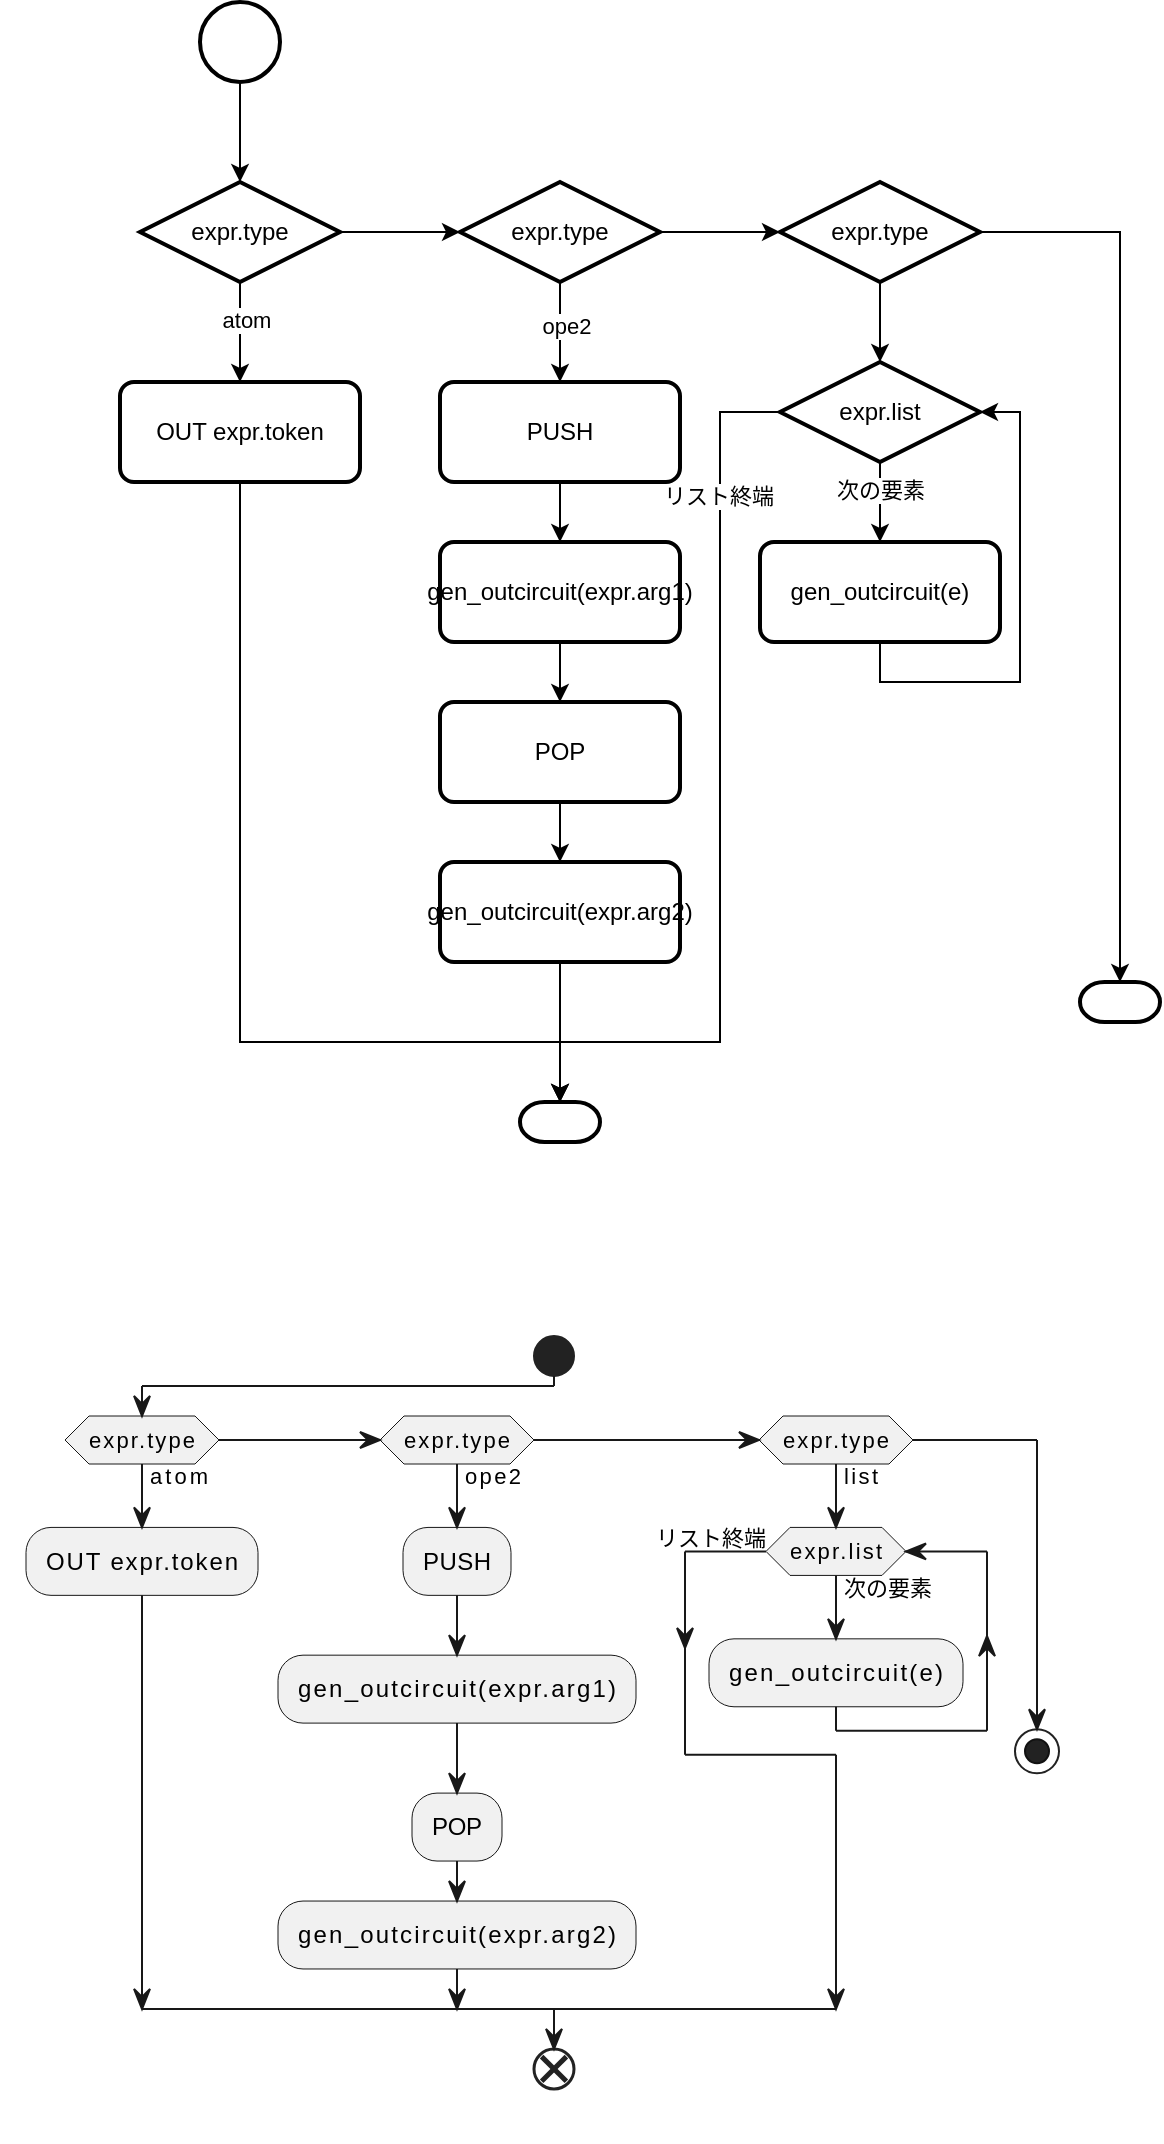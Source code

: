 <mxfile version="26.0.11">
  <diagram name="ページ1" id="YD_AzV4COV0QOXyDQKuM">
    <mxGraphModel dx="794" dy="420" grid="1" gridSize="10" guides="1" tooltips="1" connect="1" arrows="1" fold="1" page="1" pageScale="1" pageWidth="827" pageHeight="1169" math="0" shadow="0">
      <root>
        <mxCell id="0" />
        <mxCell id="1" parent="0" />
        <mxCell id="-r_dBThd0Wz-GDRaI-Vy-1" value="" style="strokeWidth=2;html=1;shape=mxgraph.flowchart.start_2;whiteSpace=wrap;" parent="1" vertex="1">
          <mxGeometry x="320" y="60" width="40" height="40" as="geometry" />
        </mxCell>
        <mxCell id="-r_dBThd0Wz-GDRaI-Vy-5" value="OUT expr.token" style="rounded=1;whiteSpace=wrap;html=1;absoluteArcSize=1;arcSize=14;strokeWidth=2;" parent="1" vertex="1">
          <mxGeometry x="280" y="250" width="120" height="50" as="geometry" />
        </mxCell>
        <mxCell id="-r_dBThd0Wz-GDRaI-Vy-8" style="edgeStyle=orthogonalEdgeStyle;rounded=0;orthogonalLoop=1;jettySize=auto;html=1;entryX=0.5;entryY=0;entryDx=0;entryDy=0;" parent="1" source="-r_dBThd0Wz-GDRaI-Vy-7" target="-r_dBThd0Wz-GDRaI-Vy-5" edge="1">
          <mxGeometry relative="1" as="geometry" />
        </mxCell>
        <mxCell id="-r_dBThd0Wz-GDRaI-Vy-9" value="atom" style="edgeLabel;html=1;align=center;verticalAlign=middle;resizable=0;points=[];" parent="-r_dBThd0Wz-GDRaI-Vy-8" vertex="1" connectable="0">
          <mxGeometry x="-0.24" y="3" relative="1" as="geometry">
            <mxPoint as="offset" />
          </mxGeometry>
        </mxCell>
        <mxCell id="-r_dBThd0Wz-GDRaI-Vy-7" value="expr.type" style="strokeWidth=2;html=1;shape=mxgraph.flowchart.decision;whiteSpace=wrap;" parent="1" vertex="1">
          <mxGeometry x="290" y="150" width="100" height="50" as="geometry" />
        </mxCell>
        <mxCell id="-r_dBThd0Wz-GDRaI-Vy-10" style="edgeStyle=orthogonalEdgeStyle;rounded=0;orthogonalLoop=1;jettySize=auto;html=1;entryX=0.5;entryY=0;entryDx=0;entryDy=0;entryPerimeter=0;" parent="1" source="-r_dBThd0Wz-GDRaI-Vy-1" target="-r_dBThd0Wz-GDRaI-Vy-7" edge="1">
          <mxGeometry relative="1" as="geometry" />
        </mxCell>
        <mxCell id="-r_dBThd0Wz-GDRaI-Vy-19" style="edgeStyle=orthogonalEdgeStyle;rounded=0;orthogonalLoop=1;jettySize=auto;html=1;entryX=0.5;entryY=0;entryDx=0;entryDy=0;" parent="1" source="-r_dBThd0Wz-GDRaI-Vy-11" target="-r_dBThd0Wz-GDRaI-Vy-15" edge="1">
          <mxGeometry relative="1" as="geometry" />
        </mxCell>
        <mxCell id="-r_dBThd0Wz-GDRaI-Vy-23" value="ope2" style="edgeLabel;html=1;align=center;verticalAlign=middle;resizable=0;points=[];" parent="-r_dBThd0Wz-GDRaI-Vy-19" vertex="1" connectable="0">
          <mxGeometry x="-0.12" y="3" relative="1" as="geometry">
            <mxPoint as="offset" />
          </mxGeometry>
        </mxCell>
        <mxCell id="-r_dBThd0Wz-GDRaI-Vy-11" value="expr.type" style="strokeWidth=2;html=1;shape=mxgraph.flowchart.decision;whiteSpace=wrap;" parent="1" vertex="1">
          <mxGeometry x="450" y="150" width="100" height="50" as="geometry" />
        </mxCell>
        <mxCell id="-r_dBThd0Wz-GDRaI-Vy-36" style="edgeStyle=orthogonalEdgeStyle;rounded=0;orthogonalLoop=1;jettySize=auto;html=1;entryX=0.5;entryY=0;entryDx=0;entryDy=0;entryPerimeter=0;" parent="1" source="-r_dBThd0Wz-GDRaI-Vy-12" target="-r_dBThd0Wz-GDRaI-Vy-38" edge="1">
          <mxGeometry relative="1" as="geometry">
            <mxPoint x="780" y="551" as="targetPoint" />
          </mxGeometry>
        </mxCell>
        <mxCell id="-r_dBThd0Wz-GDRaI-Vy-12" value="expr.type" style="strokeWidth=2;html=1;shape=mxgraph.flowchart.decision;whiteSpace=wrap;" parent="1" vertex="1">
          <mxGeometry x="610" y="150" width="100" height="50" as="geometry" />
        </mxCell>
        <mxCell id="-r_dBThd0Wz-GDRaI-Vy-13" style="edgeStyle=orthogonalEdgeStyle;rounded=0;orthogonalLoop=1;jettySize=auto;html=1;entryX=0;entryY=0.5;entryDx=0;entryDy=0;entryPerimeter=0;" parent="1" source="-r_dBThd0Wz-GDRaI-Vy-7" target="-r_dBThd0Wz-GDRaI-Vy-11" edge="1">
          <mxGeometry relative="1" as="geometry" />
        </mxCell>
        <mxCell id="-r_dBThd0Wz-GDRaI-Vy-14" style="edgeStyle=orthogonalEdgeStyle;rounded=0;orthogonalLoop=1;jettySize=auto;html=1;entryX=0;entryY=0.5;entryDx=0;entryDy=0;entryPerimeter=0;" parent="1" source="-r_dBThd0Wz-GDRaI-Vy-11" target="-r_dBThd0Wz-GDRaI-Vy-12" edge="1">
          <mxGeometry relative="1" as="geometry" />
        </mxCell>
        <mxCell id="-r_dBThd0Wz-GDRaI-Vy-20" style="edgeStyle=orthogonalEdgeStyle;rounded=0;orthogonalLoop=1;jettySize=auto;html=1;entryX=0.5;entryY=0;entryDx=0;entryDy=0;" parent="1" source="-r_dBThd0Wz-GDRaI-Vy-15" target="-r_dBThd0Wz-GDRaI-Vy-16" edge="1">
          <mxGeometry relative="1" as="geometry" />
        </mxCell>
        <mxCell id="-r_dBThd0Wz-GDRaI-Vy-15" value="PUSH" style="rounded=1;whiteSpace=wrap;html=1;absoluteArcSize=1;arcSize=14;strokeWidth=2;" parent="1" vertex="1">
          <mxGeometry x="440" y="250" width="120" height="50" as="geometry" />
        </mxCell>
        <mxCell id="-r_dBThd0Wz-GDRaI-Vy-21" style="edgeStyle=orthogonalEdgeStyle;rounded=0;orthogonalLoop=1;jettySize=auto;html=1;entryX=0.5;entryY=0;entryDx=0;entryDy=0;" parent="1" source="-r_dBThd0Wz-GDRaI-Vy-16" target="-r_dBThd0Wz-GDRaI-Vy-17" edge="1">
          <mxGeometry relative="1" as="geometry" />
        </mxCell>
        <mxCell id="-r_dBThd0Wz-GDRaI-Vy-16" value="gen_outcircuit(expr.arg1)" style="rounded=1;whiteSpace=wrap;html=1;absoluteArcSize=1;arcSize=14;strokeWidth=2;" parent="1" vertex="1">
          <mxGeometry x="440" y="330" width="120" height="50" as="geometry" />
        </mxCell>
        <mxCell id="-r_dBThd0Wz-GDRaI-Vy-22" style="edgeStyle=orthogonalEdgeStyle;rounded=0;orthogonalLoop=1;jettySize=auto;html=1;entryX=0.5;entryY=0;entryDx=0;entryDy=0;" parent="1" source="-r_dBThd0Wz-GDRaI-Vy-17" target="-r_dBThd0Wz-GDRaI-Vy-18" edge="1">
          <mxGeometry relative="1" as="geometry" />
        </mxCell>
        <mxCell id="-r_dBThd0Wz-GDRaI-Vy-17" value="POP" style="rounded=1;whiteSpace=wrap;html=1;absoluteArcSize=1;arcSize=14;strokeWidth=2;" parent="1" vertex="1">
          <mxGeometry x="440" y="410" width="120" height="50" as="geometry" />
        </mxCell>
        <mxCell id="-r_dBThd0Wz-GDRaI-Vy-18" value="gen_outcircuit(expr.arg2)" style="rounded=1;whiteSpace=wrap;html=1;absoluteArcSize=1;arcSize=14;strokeWidth=2;" parent="1" vertex="1">
          <mxGeometry x="440" y="490" width="120" height="50" as="geometry" />
        </mxCell>
        <mxCell id="-r_dBThd0Wz-GDRaI-Vy-28" style="edgeStyle=orthogonalEdgeStyle;rounded=0;orthogonalLoop=1;jettySize=auto;html=1;entryX=0.5;entryY=0;entryDx=0;entryDy=0;" parent="1" source="-r_dBThd0Wz-GDRaI-Vy-25" target="-r_dBThd0Wz-GDRaI-Vy-27" edge="1">
          <mxGeometry relative="1" as="geometry" />
        </mxCell>
        <mxCell id="-r_dBThd0Wz-GDRaI-Vy-30" value="次の要素" style="edgeLabel;html=1;align=center;verticalAlign=middle;resizable=0;points=[];" parent="-r_dBThd0Wz-GDRaI-Vy-28" vertex="1" connectable="0">
          <mxGeometry x="-0.3" relative="1" as="geometry">
            <mxPoint as="offset" />
          </mxGeometry>
        </mxCell>
        <mxCell id="-r_dBThd0Wz-GDRaI-Vy-25" value="expr.list" style="strokeWidth=2;html=1;shape=mxgraph.flowchart.decision;whiteSpace=wrap;" parent="1" vertex="1">
          <mxGeometry x="610" y="240" width="100" height="50" as="geometry" />
        </mxCell>
        <mxCell id="-r_dBThd0Wz-GDRaI-Vy-26" style="edgeStyle=orthogonalEdgeStyle;rounded=0;orthogonalLoop=1;jettySize=auto;html=1;entryX=0.5;entryY=0;entryDx=0;entryDy=0;entryPerimeter=0;" parent="1" source="-r_dBThd0Wz-GDRaI-Vy-12" target="-r_dBThd0Wz-GDRaI-Vy-25" edge="1">
          <mxGeometry relative="1" as="geometry" />
        </mxCell>
        <mxCell id="-r_dBThd0Wz-GDRaI-Vy-27" value="gen_outcircuit(e)" style="rounded=1;whiteSpace=wrap;html=1;absoluteArcSize=1;arcSize=14;strokeWidth=2;" parent="1" vertex="1">
          <mxGeometry x="600" y="330" width="120" height="50" as="geometry" />
        </mxCell>
        <mxCell id="-r_dBThd0Wz-GDRaI-Vy-29" style="edgeStyle=orthogonalEdgeStyle;rounded=0;orthogonalLoop=1;jettySize=auto;html=1;entryX=1;entryY=0.5;entryDx=0;entryDy=0;entryPerimeter=0;" parent="1" source="-r_dBThd0Wz-GDRaI-Vy-27" target="-r_dBThd0Wz-GDRaI-Vy-25" edge="1">
          <mxGeometry relative="1" as="geometry">
            <Array as="points">
              <mxPoint x="660" y="400" />
              <mxPoint x="730" y="400" />
              <mxPoint x="730" y="265" />
            </Array>
          </mxGeometry>
        </mxCell>
        <mxCell id="-r_dBThd0Wz-GDRaI-Vy-31" value="" style="strokeWidth=2;html=1;shape=mxgraph.flowchart.terminator;whiteSpace=wrap;" parent="1" vertex="1">
          <mxGeometry x="480" y="610" width="40" height="20" as="geometry" />
        </mxCell>
        <mxCell id="-r_dBThd0Wz-GDRaI-Vy-32" style="edgeStyle=orthogonalEdgeStyle;rounded=0;orthogonalLoop=1;jettySize=auto;html=1;entryX=0.5;entryY=0;entryDx=0;entryDy=0;entryPerimeter=0;" parent="1" source="-r_dBThd0Wz-GDRaI-Vy-5" target="-r_dBThd0Wz-GDRaI-Vy-31" edge="1">
          <mxGeometry relative="1" as="geometry">
            <Array as="points">
              <mxPoint x="340" y="580" />
              <mxPoint x="500" y="580" />
            </Array>
          </mxGeometry>
        </mxCell>
        <mxCell id="-r_dBThd0Wz-GDRaI-Vy-33" style="edgeStyle=orthogonalEdgeStyle;rounded=0;orthogonalLoop=1;jettySize=auto;html=1;entryX=0.5;entryY=0;entryDx=0;entryDy=0;entryPerimeter=0;" parent="1" source="-r_dBThd0Wz-GDRaI-Vy-18" target="-r_dBThd0Wz-GDRaI-Vy-31" edge="1">
          <mxGeometry relative="1" as="geometry" />
        </mxCell>
        <mxCell id="-r_dBThd0Wz-GDRaI-Vy-34" style="edgeStyle=orthogonalEdgeStyle;rounded=0;orthogonalLoop=1;jettySize=auto;html=1;entryX=0.5;entryY=0;entryDx=0;entryDy=0;entryPerimeter=0;" parent="1" source="-r_dBThd0Wz-GDRaI-Vy-25" target="-r_dBThd0Wz-GDRaI-Vy-31" edge="1">
          <mxGeometry relative="1" as="geometry">
            <Array as="points">
              <mxPoint x="580" y="265" />
              <mxPoint x="580" y="580" />
              <mxPoint x="500" y="580" />
            </Array>
          </mxGeometry>
        </mxCell>
        <mxCell id="-r_dBThd0Wz-GDRaI-Vy-35" value="リスト終端" style="edgeLabel;html=1;align=center;verticalAlign=middle;resizable=0;points=[];" parent="-r_dBThd0Wz-GDRaI-Vy-34" vertex="1" connectable="0">
          <mxGeometry x="-0.683" y="-1" relative="1" as="geometry">
            <mxPoint as="offset" />
          </mxGeometry>
        </mxCell>
        <mxCell id="-r_dBThd0Wz-GDRaI-Vy-38" value="" style="strokeWidth=2;html=1;shape=mxgraph.flowchart.terminator;whiteSpace=wrap;" parent="1" vertex="1">
          <mxGeometry x="760" y="550" width="40" height="20" as="geometry" />
        </mxCell>
        <UserObject label="&lt;svg zoomAndPan=&quot;magnify&quot; width=&quot;542px&quot; viewBox=&quot;0 0 542 397&quot; version=&quot;1.1&quot; style=&quot;width:542px;height:397px;background:#FFFFFF;&quot; preserveAspectRatio=&quot;none&quot; height=&quot;397px&quot; xmlns:xlink=&quot;http://www.w3.org/1999/xlink&quot; xmlns=&quot;http://www.w3.org/2000/svg&quot;&gt;&lt;defs&gt;&lt;/defs&gt;&lt;g&gt;&lt;ellipse style=&quot;stroke:#222222;stroke-width:1.0;&quot; ry=&quot;10&quot; rx=&quot;10&quot; fill=&quot;#222222&quot; cy=&quot;20&quot; cx=&quot;275&quot;&gt;&lt;/ellipse&gt;&lt;polygon style=&quot;stroke:#181818;stroke-width:0.5;&quot; points=&quot;42.5,50,95.5,50,107.5,62,95.5,74,42.5,74,30.5,62,42.5,50&quot; fill=&quot;#F1F1F1&quot;&gt;&lt;/polygon&gt;&lt;text y=&quot;84.21&quot; x=&quot;73&quot; textLength=&quot;29&quot; lengthAdjust=&quot;spacing&quot; font-size=&quot;11&quot; font-family=&quot;sans-serif&quot; fill=&quot;#000000&quot;&gt;atom&lt;/text&gt;&lt;text y=&quot;65.808&quot; x=&quot;42.5&quot; textLength=&quot;53&quot; lengthAdjust=&quot;spacing&quot; font-size=&quot;11&quot; font-family=&quot;sans-serif&quot; fill=&quot;#000000&quot;&gt;expr.type&lt;/text&gt;&lt;rect y=&quot;105.71&quot; x=&quot;11&quot; width=&quot;116&quot; style=&quot;stroke:#181818;stroke-width:0.5;&quot; ry=&quot;12.5&quot; rx=&quot;12.5&quot; height=&quot;33.969&quot; fill=&quot;#F1F1F1&quot;&gt;&lt;/rect&gt;&lt;text y=&quot;126.849&quot; x=&quot;21&quot; textLength=&quot;96&quot; lengthAdjust=&quot;spacing&quot; font-size=&quot;12&quot; font-family=&quot;sans-serif&quot; fill=&quot;#000000&quot;&gt;OUT expr.token&lt;/text&gt;&lt;polygon style=&quot;stroke:#181818;stroke-width:0.5;&quot; points=&quot;200,50,253,50,265,62,253,74,200,74,188,62,200,50&quot; fill=&quot;#F1F1F1&quot;&gt;&lt;/polygon&gt;&lt;text y=&quot;84.21&quot; x=&quot;230.5&quot; textLength=&quot;28&quot; lengthAdjust=&quot;spacing&quot; font-size=&quot;11&quot; font-family=&quot;sans-serif&quot; fill=&quot;#000000&quot;&gt;ope2&lt;/text&gt;&lt;text y=&quot;65.808&quot; x=&quot;200&quot; textLength=&quot;53&quot; lengthAdjust=&quot;spacing&quot; font-size=&quot;11&quot; font-family=&quot;sans-serif&quot; fill=&quot;#000000&quot;&gt;expr.type&lt;/text&gt;&lt;rect y=&quot;105.71&quot; x=&quot;199.5&quot; width=&quot;54&quot; style=&quot;stroke:#181818;stroke-width:0.5;&quot; ry=&quot;12.5&quot; rx=&quot;12.5&quot; height=&quot;33.969&quot; fill=&quot;#F1F1F1&quot;&gt;&lt;/rect&gt;&lt;text y=&quot;126.849&quot; x=&quot;209.5&quot; textLength=&quot;34&quot; lengthAdjust=&quot;spacing&quot; font-size=&quot;12&quot; font-family=&quot;sans-serif&quot; fill=&quot;#000000&quot;&gt;PUSH&lt;/text&gt;&lt;rect y=&quot;169.585&quot; x=&quot;137&quot; width=&quot;179&quot; style=&quot;stroke:#181818;stroke-width:0.5;&quot; ry=&quot;12.5&quot; rx=&quot;12.5&quot; height=&quot;33.969&quot; fill=&quot;#F1F1F1&quot;&gt;&lt;/rect&gt;&lt;text y=&quot;190.724&quot; x=&quot;147&quot; textLength=&quot;159&quot; lengthAdjust=&quot;spacing&quot; font-size=&quot;12&quot; font-family=&quot;sans-serif&quot; fill=&quot;#000000&quot;&gt;gen_outcircuit(expr.arg1)&lt;/text&gt;&lt;rect y=&quot;238.554&quot; x=&quot;204&quot; width=&quot;45&quot; style=&quot;stroke:#181818;stroke-width:0.5;&quot; ry=&quot;12.5&quot; rx=&quot;12.5&quot; height=&quot;33.969&quot; fill=&quot;#F1F1F1&quot;&gt;&lt;/rect&gt;&lt;text y=&quot;259.692&quot; x=&quot;214&quot; textLength=&quot;25&quot; lengthAdjust=&quot;spacing&quot; font-size=&quot;12&quot; font-family=&quot;sans-serif&quot; fill=&quot;#000000&quot;&gt;POP&lt;/text&gt;&lt;rect y=&quot;292.522&quot; x=&quot;137&quot; width=&quot;179&quot; style=&quot;stroke:#181818;stroke-width:0.5;&quot; ry=&quot;12.5&quot; rx=&quot;12.5&quot; height=&quot;33.969&quot; fill=&quot;#F1F1F1&quot;&gt;&lt;/rect&gt;&lt;text y=&quot;313.661&quot; x=&quot;147&quot; textLength=&quot;159&quot; lengthAdjust=&quot;spacing&quot; font-size=&quot;12&quot; font-family=&quot;sans-serif&quot; fill=&quot;#000000&quot;&gt;gen_outcircuit(expr.arg2)&lt;/text&gt;&lt;polygon style=&quot;stroke:#181818;stroke-width:0.5;&quot; points=&quot;389.5,50,442.5,50,454.5,62,442.5,74,389.5,74,377.5,62,389.5,50&quot; fill=&quot;#F1F1F1&quot;&gt;&lt;/polygon&gt;&lt;text y=&quot;84.21&quot; x=&quot;420&quot; textLength=&quot;17&quot; lengthAdjust=&quot;spacing&quot; font-size=&quot;11&quot; font-family=&quot;sans-serif&quot; fill=&quot;#000000&quot;&gt;list&lt;/text&gt;&lt;text y=&quot;65.808&quot; x=&quot;389.5&quot; textLength=&quot;53&quot; lengthAdjust=&quot;spacing&quot; font-size=&quot;11&quot; font-family=&quot;sans-serif&quot; fill=&quot;#000000&quot;&gt;expr.type&lt;/text&gt;&lt;rect y=&quot;161.421&quot; x=&quot;352.5&quot; width=&quot;127&quot; style=&quot;stroke:#181818;stroke-width:0.5;&quot; ry=&quot;12.5&quot; rx=&quot;12.5&quot; height=&quot;33.969&quot; fill=&quot;#F1F1F1&quot;&gt;&lt;/rect&gt;&lt;text y=&quot;182.56&quot; x=&quot;362.5&quot; textLength=&quot;107&quot; lengthAdjust=&quot;spacing&quot; font-size=&quot;12&quot; font-family=&quot;sans-serif&quot; fill=&quot;#000000&quot;&gt;gen_outcircuit(e)&lt;/text&gt;&lt;polygon style=&quot;stroke:#181818;stroke-width:0.5;&quot; points=&quot;393,105.71,439,105.71,451,117.71,439,129.71,393,129.71,381,117.71,393,105.71&quot; fill=&quot;#F1F1F1&quot;&gt;&lt;/polygon&gt;&lt;text y=&quot;139.921&quot; x=&quot;420&quot; textLength=&quot;44&quot; lengthAdjust=&quot;spacing&quot; font-size=&quot;11&quot; font-family=&quot;sans-serif&quot; fill=&quot;#000000&quot;&gt;次の要素&lt;/text&gt;&lt;text y=&quot;121.519&quot; x=&quot;393&quot; textLength=&quot;46&quot; lengthAdjust=&quot;spacing&quot; font-size=&quot;11&quot; font-family=&quot;sans-serif&quot; fill=&quot;#000000&quot;&gt;expr.list&lt;/text&gt;&lt;text y=&quot;115.116&quot; x=&quot;326&quot; textLength=&quot;55&quot; lengthAdjust=&quot;spacing&quot; font-size=&quot;11&quot; font-family=&quot;sans-serif&quot; fill=&quot;#000000&quot;&gt;リスト終端&lt;/text&gt;&lt;ellipse style=&quot;stroke:#222222;stroke-width:1.0;&quot; ry=&quot;11&quot; rx=&quot;11&quot; fill=&quot;none&quot; cy=&quot;217.651&quot; cx=&quot;516.5&quot;&gt;&lt;/ellipse&gt;&lt;ellipse style=&quot;stroke:#111111;stroke-width:1.0;&quot; ry=&quot;6&quot; rx=&quot;6&quot; fill=&quot;#222222&quot; cy=&quot;217.651&quot; cx=&quot;516.5&quot;&gt;&lt;/ellipse&gt;&lt;ellipse style=&quot;stroke:#222222;stroke-width:1.5;&quot; ry=&quot;10&quot; rx=&quot;10&quot; fill=&quot;none&quot; cy=&quot;376.491&quot; cx=&quot;275&quot;&gt;&lt;/ellipse&gt;&lt;line y2=&quot;382.678&quot; y1=&quot;370.304&quot; x2=&quot;281.187&quot; x1=&quot;268.813&quot; style=&quot;stroke:#222222;stroke-width:2.5;&quot;&gt;&lt;/line&gt;&lt;line y2=&quot;382.678&quot; y1=&quot;370.304&quot; x2=&quot;268.813&quot; x1=&quot;281.187&quot; style=&quot;stroke:#222222;stroke-width:2.5;&quot;&gt;&lt;/line&gt;&lt;line y2=&quot;169.585&quot; y1=&quot;139.679&quot; x2=&quot;226.5&quot; x1=&quot;226.5&quot; style=&quot;stroke:#181818;stroke-width:1.0;&quot;&gt;&lt;/line&gt;&lt;polygon style=&quot;stroke:#181818;stroke-width:1.0;&quot; points=&quot;222.5,159.585,226.5,169.585,230.5,159.585,226.5,163.585&quot; fill=&quot;#181818&quot;&gt;&lt;/polygon&gt;&lt;line y2=&quot;238.554&quot; y1=&quot;203.554&quot; x2=&quot;226.5&quot; x1=&quot;226.5&quot; style=&quot;stroke:#181818;stroke-width:1.0;&quot;&gt;&lt;/line&gt;&lt;polygon style=&quot;stroke:#181818;stroke-width:1.0;&quot; points=&quot;222.5,228.554,226.5,238.554,230.5,228.554,226.5,232.554&quot; fill=&quot;#181818&quot;&gt;&lt;/polygon&gt;&lt;line y2=&quot;292.522&quot; y1=&quot;272.522&quot; x2=&quot;226.5&quot; x1=&quot;226.5&quot; style=&quot;stroke:#181818;stroke-width:1.0;&quot;&gt;&lt;/line&gt;&lt;polygon style=&quot;stroke:#181818;stroke-width:1.0;&quot; points=&quot;222.5,282.522,226.5,292.522,230.5,282.522,226.5,286.522&quot; fill=&quot;#181818&quot;&gt;&lt;/polygon&gt;&lt;line y2=&quot;161.421&quot; y1=&quot;129.71&quot; x2=&quot;416&quot; x1=&quot;416&quot; style=&quot;stroke:#181818;stroke-width:1.0;&quot;&gt;&lt;/line&gt;&lt;polygon style=&quot;stroke:#181818;stroke-width:1.0;&quot; points=&quot;412,151.421,416,161.421,420,151.421,416,155.421&quot; fill=&quot;#181818&quot;&gt;&lt;/polygon&gt;&lt;line y2=&quot;207.39&quot; y1=&quot;195.39&quot; x2=&quot;416&quot; x1=&quot;416&quot; style=&quot;stroke:#181818;stroke-width:1.0;&quot;&gt;&lt;/line&gt;&lt;line y2=&quot;207.39&quot; y1=&quot;207.39&quot; x2=&quot;491.5&quot; x1=&quot;416&quot; style=&quot;stroke:#181818;stroke-width:1.0;&quot;&gt;&lt;/line&gt;&lt;polygon style=&quot;stroke:#181818;stroke-width:1.0;&quot; points=&quot;487.5,170.003,491.5,160.003,495.5,170.003,491.5,166.003&quot; fill=&quot;#181818&quot;&gt;&lt;/polygon&gt;&lt;line y2=&quot;207.39&quot; y1=&quot;117.71&quot; x2=&quot;491.5&quot; x1=&quot;491.5&quot; style=&quot;stroke:#181818;stroke-width:1.0;&quot;&gt;&lt;/line&gt;&lt;line y2=&quot;117.71&quot; y1=&quot;117.71&quot; x2=&quot;451&quot; x1=&quot;491.5&quot; style=&quot;stroke:#181818;stroke-width:1.0;&quot;&gt;&lt;/line&gt;&lt;polygon style=&quot;stroke:#181818;stroke-width:1.0;&quot; points=&quot;461,113.71,451,117.71,461,121.71,457,117.71&quot; fill=&quot;#181818&quot;&gt;&lt;/polygon&gt;&lt;line y2=&quot;117.71&quot; y1=&quot;117.71&quot; x2=&quot;340.5&quot; x1=&quot;381&quot; style=&quot;stroke:#181818;stroke-width:1.0;&quot;&gt;&lt;/line&gt;&lt;polygon style=&quot;stroke:#181818;stroke-width:1.0;&quot; points=&quot;336.5,156.003,340.5,166.003,344.5,156.003,340.5,160.003&quot; fill=&quot;#181818&quot;&gt;&lt;/polygon&gt;&lt;line y2=&quot;219.39&quot; y1=&quot;117.71&quot; x2=&quot;340.5&quot; x1=&quot;340.5&quot; style=&quot;stroke:#181818;stroke-width:1.0;&quot;&gt;&lt;/line&gt;&lt;line y2=&quot;219.39&quot; y1=&quot;219.39&quot; x2=&quot;416&quot; x1=&quot;340.5&quot; style=&quot;stroke:#181818;stroke-width:1.0;&quot;&gt;&lt;/line&gt;&lt;line y2=&quot;346.491&quot; y1=&quot;219.39&quot; x2=&quot;416&quot; x1=&quot;416&quot; style=&quot;stroke:#181818;stroke-width:1.0;&quot;&gt;&lt;/line&gt;&lt;polygon style=&quot;stroke:#181818;stroke-width:1.0;&quot; points=&quot;412,336.491,416,346.491,420,336.491,416,340.491&quot; fill=&quot;#181818&quot;&gt;&lt;/polygon&gt;&lt;line y2=&quot;105.71&quot; y1=&quot;74&quot; x2=&quot;69&quot; x1=&quot;69&quot; style=&quot;stroke:#181818;stroke-width:1.0;&quot;&gt;&lt;/line&gt;&lt;polygon style=&quot;stroke:#181818;stroke-width:1.0;&quot; points=&quot;65,95.71,69,105.71,73,95.71,69,99.71&quot; fill=&quot;#181818&quot;&gt;&lt;/polygon&gt;&lt;line y2=&quot;346.491&quot; y1=&quot;139.679&quot; x2=&quot;69&quot; x1=&quot;69&quot; style=&quot;stroke:#181818;stroke-width:1.0;&quot;&gt;&lt;/line&gt;&lt;polygon style=&quot;stroke:#181818;stroke-width:1.0;&quot; points=&quot;65,336.491,69,346.491,73,336.491,69,340.491&quot; fill=&quot;#181818&quot;&gt;&lt;/polygon&gt;&lt;line y2=&quot;105.71&quot; y1=&quot;74&quot; x2=&quot;226.5&quot; x1=&quot;226.5&quot; style=&quot;stroke:#181818;stroke-width:1.0;&quot;&gt;&lt;/line&gt;&lt;polygon style=&quot;stroke:#181818;stroke-width:1.0;&quot; points=&quot;222.5,95.71,226.5,105.71,230.5,95.71,226.5,99.71&quot; fill=&quot;#181818&quot;&gt;&lt;/polygon&gt;&lt;line y2=&quot;346.491&quot; y1=&quot;326.491&quot; x2=&quot;226.5&quot; x1=&quot;226.5&quot; style=&quot;stroke:#181818;stroke-width:1.0;&quot;&gt;&lt;/line&gt;&lt;polygon style=&quot;stroke:#181818;stroke-width:1.0;&quot; points=&quot;222.5,336.491,226.5,346.491,230.5,336.491,226.5,340.491&quot; fill=&quot;#181818&quot;&gt;&lt;/polygon&gt;&lt;line y2=&quot;105.71&quot; y1=&quot;74&quot; x2=&quot;416&quot; x1=&quot;416&quot; style=&quot;stroke:#181818;stroke-width:1.0;&quot;&gt;&lt;/line&gt;&lt;polygon style=&quot;stroke:#181818;stroke-width:1.0;&quot; points=&quot;412,95.71,416,105.71,420,95.71,416,99.71&quot; fill=&quot;#181818&quot;&gt;&lt;/polygon&gt;&lt;line y2=&quot;62&quot; y1=&quot;62&quot; x2=&quot;188&quot; x1=&quot;107.5&quot; style=&quot;stroke:#181818;stroke-width:1.0;&quot;&gt;&lt;/line&gt;&lt;polygon style=&quot;stroke:#181818;stroke-width:1.0;&quot; points=&quot;178,58,188,62,178,66,182,62&quot; fill=&quot;#181818&quot;&gt;&lt;/polygon&gt;&lt;line y2=&quot;62&quot; y1=&quot;62&quot; x2=&quot;377.5&quot; x1=&quot;265&quot; style=&quot;stroke:#181818;stroke-width:1.0;&quot;&gt;&lt;/line&gt;&lt;polygon style=&quot;stroke:#181818;stroke-width:1.0;&quot; points=&quot;367.5,58,377.5,62,367.5,66,371.5,62&quot; fill=&quot;#181818&quot;&gt;&lt;/polygon&gt;&lt;line y2=&quot;35&quot; y1=&quot;30&quot; x2=&quot;275&quot; x1=&quot;275&quot; style=&quot;stroke:#181818;stroke-width:1.0;&quot;&gt;&lt;/line&gt;&lt;line y2=&quot;35&quot; y1=&quot;35&quot; x2=&quot;69&quot; x1=&quot;275&quot; style=&quot;stroke:#181818;stroke-width:1.0;&quot;&gt;&lt;/line&gt;&lt;line y2=&quot;50&quot; y1=&quot;35&quot; x2=&quot;69&quot; x1=&quot;69&quot; style=&quot;stroke:#181818;stroke-width:1.0;&quot;&gt;&lt;/line&gt;&lt;polygon style=&quot;stroke:#181818;stroke-width:1.0;&quot; points=&quot;65,40,69,50,73,40,69,44&quot; fill=&quot;#181818&quot;&gt;&lt;/polygon&gt;&lt;line y2=&quot;62&quot; y1=&quot;62&quot; x2=&quot;516.5&quot; x1=&quot;454.5&quot; style=&quot;stroke:#181818;stroke-width:1.0;&quot;&gt;&lt;/line&gt;&lt;line y2=&quot;206.651&quot; y1=&quot;62&quot; x2=&quot;516.5&quot; x1=&quot;516.5&quot; style=&quot;stroke:#181818;stroke-width:1.0;&quot;&gt;&lt;/line&gt;&lt;polygon style=&quot;stroke:#181818;stroke-width:1.0;&quot; points=&quot;512.5,196.651,516.5,206.651,520.5,196.651,516.5,200.651&quot; fill=&quot;#181818&quot;&gt;&lt;/polygon&gt;&lt;line y2=&quot;346.491&quot; y1=&quot;346.491&quot; x2=&quot;416&quot; x1=&quot;69&quot; style=&quot;stroke:#181818;stroke-width:1.0;&quot;&gt;&lt;/line&gt;&lt;line y2=&quot;366.491&quot; y1=&quot;346.491&quot; x2=&quot;275&quot; x1=&quot;275&quot; style=&quot;stroke:#181818;stroke-width:1.0;&quot;&gt;&lt;/line&gt;&lt;polygon style=&quot;stroke:#181818;stroke-width:1.0;&quot; points=&quot;271,356.491,275,366.491,279,356.491,275,360.491&quot; fill=&quot;#181818&quot;&gt;&lt;/polygon&gt;&lt;/g&gt;&lt;/svg&gt;" link="&lt;svg zoomAndPan=&quot;magnify&quot; width=&quot;542px&quot; viewBox=&quot;0 0 542 397&quot; version=&quot;1.1&quot; style=&quot;width:542px;height:397px;background:#FFFFFF;&quot; preserveAspectRatio=&quot;none&quot; height=&quot;397px&quot; xmlns:xlink=&quot;http://www.w3.org/1999/xlink&quot; xmlns=&quot;http://www.w3.org/2000/svg&quot;&gt;&lt;defs&gt;&lt;/defs&gt;&lt;g&gt;&lt;ellipse style=&quot;stroke:#222222;stroke-width:1.0;&quot; ry=&quot;10&quot; rx=&quot;10&quot; fill=&quot;#222222&quot; cy=&quot;20&quot; cx=&quot;275&quot;&gt;&lt;/ellipse&gt;&lt;polygon style=&quot;stroke:#181818;stroke-width:0.5;&quot; points=&quot;42.5,50,95.5,50,107.5,62,95.5,74,42.5,74,30.5,62,42.5,50&quot; fill=&quot;#F1F1F1&quot;&gt;&lt;/polygon&gt;&lt;text y=&quot;84.21&quot; x=&quot;73&quot; textLength=&quot;29&quot; lengthAdjust=&quot;spacing&quot; font-size=&quot;11&quot; font-family=&quot;sans-serif&quot; fill=&quot;#000000&quot;&gt;atom&lt;/text&gt;&lt;text y=&quot;65.808&quot; x=&quot;42.5&quot; textLength=&quot;53&quot; lengthAdjust=&quot;spacing&quot; font-size=&quot;11&quot; font-family=&quot;sans-serif&quot; fill=&quot;#000000&quot;&gt;expr.type&lt;/text&gt;&lt;rect y=&quot;105.71&quot; x=&quot;11&quot; width=&quot;116&quot; style=&quot;stroke:#181818;stroke-width:0.5;&quot; ry=&quot;12.5&quot; rx=&quot;12.5&quot; height=&quot;33.969&quot; fill=&quot;#F1F1F1&quot;&gt;&lt;/rect&gt;&lt;text y=&quot;126.849&quot; x=&quot;21&quot; textLength=&quot;96&quot; lengthAdjust=&quot;spacing&quot; font-size=&quot;12&quot; font-family=&quot;sans-serif&quot; fill=&quot;#000000&quot;&gt;OUT expr.token&lt;/text&gt;&lt;polygon style=&quot;stroke:#181818;stroke-width:0.5;&quot; points=&quot;200,50,253,50,265,62,253,74,200,74,188,62,200,50&quot; fill=&quot;#F1F1F1&quot;&gt;&lt;/polygon&gt;&lt;text y=&quot;84.21&quot; x=&quot;230.5&quot; textLength=&quot;28&quot; lengthAdjust=&quot;spacing&quot; font-size=&quot;11&quot; font-family=&quot;sans-serif&quot; fill=&quot;#000000&quot;&gt;ope2&lt;/text&gt;&lt;text y=&quot;65.808&quot; x=&quot;200&quot; textLength=&quot;53&quot; lengthAdjust=&quot;spacing&quot; font-size=&quot;11&quot; font-family=&quot;sans-serif&quot; fill=&quot;#000000&quot;&gt;expr.type&lt;/text&gt;&lt;rect y=&quot;105.71&quot; x=&quot;199.5&quot; width=&quot;54&quot; style=&quot;stroke:#181818;stroke-width:0.5;&quot; ry=&quot;12.5&quot; rx=&quot;12.5&quot; height=&quot;33.969&quot; fill=&quot;#F1F1F1&quot;&gt;&lt;/rect&gt;&lt;text y=&quot;126.849&quot; x=&quot;209.5&quot; textLength=&quot;34&quot; lengthAdjust=&quot;spacing&quot; font-size=&quot;12&quot; font-family=&quot;sans-serif&quot; fill=&quot;#000000&quot;&gt;PUSH&lt;/text&gt;&lt;rect y=&quot;169.585&quot; x=&quot;137&quot; width=&quot;179&quot; style=&quot;stroke:#181818;stroke-width:0.5;&quot; ry=&quot;12.5&quot; rx=&quot;12.5&quot; height=&quot;33.969&quot; fill=&quot;#F1F1F1&quot;&gt;&lt;/rect&gt;&lt;text y=&quot;190.724&quot; x=&quot;147&quot; textLength=&quot;159&quot; lengthAdjust=&quot;spacing&quot; font-size=&quot;12&quot; font-family=&quot;sans-serif&quot; fill=&quot;#000000&quot;&gt;gen_outcircuit(expr.arg1)&lt;/text&gt;&lt;rect y=&quot;238.554&quot; x=&quot;204&quot; width=&quot;45&quot; style=&quot;stroke:#181818;stroke-width:0.5;&quot; ry=&quot;12.5&quot; rx=&quot;12.5&quot; height=&quot;33.969&quot; fill=&quot;#F1F1F1&quot;&gt;&lt;/rect&gt;&lt;text y=&quot;259.692&quot; x=&quot;214&quot; textLength=&quot;25&quot; lengthAdjust=&quot;spacing&quot; font-size=&quot;12&quot; font-family=&quot;sans-serif&quot; fill=&quot;#000000&quot;&gt;POP&lt;/text&gt;&lt;rect y=&quot;292.522&quot; x=&quot;137&quot; width=&quot;179&quot; style=&quot;stroke:#181818;stroke-width:0.5;&quot; ry=&quot;12.5&quot; rx=&quot;12.5&quot; height=&quot;33.969&quot; fill=&quot;#F1F1F1&quot;&gt;&lt;/rect&gt;&lt;text y=&quot;313.661&quot; x=&quot;147&quot; textLength=&quot;159&quot; lengthAdjust=&quot;spacing&quot; font-size=&quot;12&quot; font-family=&quot;sans-serif&quot; fill=&quot;#000000&quot;&gt;gen_outcircuit(expr.arg2)&lt;/text&gt;&lt;polygon style=&quot;stroke:#181818;stroke-width:0.5;&quot; points=&quot;389.5,50,442.5,50,454.5,62,442.5,74,389.5,74,377.5,62,389.5,50&quot; fill=&quot;#F1F1F1&quot;&gt;&lt;/polygon&gt;&lt;text y=&quot;84.21&quot; x=&quot;420&quot; textLength=&quot;17&quot; lengthAdjust=&quot;spacing&quot; font-size=&quot;11&quot; font-family=&quot;sans-serif&quot; fill=&quot;#000000&quot;&gt;list&lt;/text&gt;&lt;text y=&quot;65.808&quot; x=&quot;389.5&quot; textLength=&quot;53&quot; lengthAdjust=&quot;spacing&quot; font-size=&quot;11&quot; font-family=&quot;sans-serif&quot; fill=&quot;#000000&quot;&gt;expr.type&lt;/text&gt;&lt;rect y=&quot;161.421&quot; x=&quot;352.5&quot; width=&quot;127&quot; style=&quot;stroke:#181818;stroke-width:0.5;&quot; ry=&quot;12.5&quot; rx=&quot;12.5&quot; height=&quot;33.969&quot; fill=&quot;#F1F1F1&quot;&gt;&lt;/rect&gt;&lt;text y=&quot;182.56&quot; x=&quot;362.5&quot; textLength=&quot;107&quot; lengthAdjust=&quot;spacing&quot; font-size=&quot;12&quot; font-family=&quot;sans-serif&quot; fill=&quot;#000000&quot;&gt;gen_outcircuit(e)&lt;/text&gt;&lt;polygon style=&quot;stroke:#181818;stroke-width:0.5;&quot; points=&quot;393,105.71,439,105.71,451,117.71,439,129.71,393,129.71,381,117.71,393,105.71&quot; fill=&quot;#F1F1F1&quot;&gt;&lt;/polygon&gt;&lt;text y=&quot;139.921&quot; x=&quot;420&quot; textLength=&quot;44&quot; lengthAdjust=&quot;spacing&quot; font-size=&quot;11&quot; font-family=&quot;sans-serif&quot; fill=&quot;#000000&quot;&gt;次の要素&lt;/text&gt;&lt;text y=&quot;121.519&quot; x=&quot;393&quot; textLength=&quot;46&quot; lengthAdjust=&quot;spacing&quot; font-size=&quot;11&quot; font-family=&quot;sans-serif&quot; fill=&quot;#000000&quot;&gt;expr.list&lt;/text&gt;&lt;text y=&quot;115.116&quot; x=&quot;326&quot; textLength=&quot;55&quot; lengthAdjust=&quot;spacing&quot; font-size=&quot;11&quot; font-family=&quot;sans-serif&quot; fill=&quot;#000000&quot;&gt;リスト終端&lt;/text&gt;&lt;ellipse style=&quot;stroke:#222222;stroke-width:1.0;&quot; ry=&quot;11&quot; rx=&quot;11&quot; fill=&quot;none&quot; cy=&quot;217.651&quot; cx=&quot;516.5&quot;&gt;&lt;/ellipse&gt;&lt;ellipse style=&quot;stroke:#111111;stroke-width:1.0;&quot; ry=&quot;6&quot; rx=&quot;6&quot; fill=&quot;#222222&quot; cy=&quot;217.651&quot; cx=&quot;516.5&quot;&gt;&lt;/ellipse&gt;&lt;ellipse style=&quot;stroke:#222222;stroke-width:1.5;&quot; ry=&quot;10&quot; rx=&quot;10&quot; fill=&quot;none&quot; cy=&quot;376.491&quot; cx=&quot;275&quot;&gt;&lt;/ellipse&gt;&lt;line y2=&quot;382.678&quot; y1=&quot;370.304&quot; x2=&quot;281.187&quot; x1=&quot;268.813&quot; style=&quot;stroke:#222222;stroke-width:2.5;&quot;&gt;&lt;/line&gt;&lt;line y2=&quot;382.678&quot; y1=&quot;370.304&quot; x2=&quot;268.813&quot; x1=&quot;281.187&quot; style=&quot;stroke:#222222;stroke-width:2.5;&quot;&gt;&lt;/line&gt;&lt;line y2=&quot;169.585&quot; y1=&quot;139.679&quot; x2=&quot;226.5&quot; x1=&quot;226.5&quot; style=&quot;stroke:#181818;stroke-width:1.0;&quot;&gt;&lt;/line&gt;&lt;polygon style=&quot;stroke:#181818;stroke-width:1.0;&quot; points=&quot;222.5,159.585,226.5,169.585,230.5,159.585,226.5,163.585&quot; fill=&quot;#181818&quot;&gt;&lt;/polygon&gt;&lt;line y2=&quot;238.554&quot; y1=&quot;203.554&quot; x2=&quot;226.5&quot; x1=&quot;226.5&quot; style=&quot;stroke:#181818;stroke-width:1.0;&quot;&gt;&lt;/line&gt;&lt;polygon style=&quot;stroke:#181818;stroke-width:1.0;&quot; points=&quot;222.5,228.554,226.5,238.554,230.5,228.554,226.5,232.554&quot; fill=&quot;#181818&quot;&gt;&lt;/polygon&gt;&lt;line y2=&quot;292.522&quot; y1=&quot;272.522&quot; x2=&quot;226.5&quot; x1=&quot;226.5&quot; style=&quot;stroke:#181818;stroke-width:1.0;&quot;&gt;&lt;/line&gt;&lt;polygon style=&quot;stroke:#181818;stroke-width:1.0;&quot; points=&quot;222.5,282.522,226.5,292.522,230.5,282.522,226.5,286.522&quot; fill=&quot;#181818&quot;&gt;&lt;/polygon&gt;&lt;line y2=&quot;161.421&quot; y1=&quot;129.71&quot; x2=&quot;416&quot; x1=&quot;416&quot; style=&quot;stroke:#181818;stroke-width:1.0;&quot;&gt;&lt;/line&gt;&lt;polygon style=&quot;stroke:#181818;stroke-width:1.0;&quot; points=&quot;412,151.421,416,161.421,420,151.421,416,155.421&quot; fill=&quot;#181818&quot;&gt;&lt;/polygon&gt;&lt;line y2=&quot;207.39&quot; y1=&quot;195.39&quot; x2=&quot;416&quot; x1=&quot;416&quot; style=&quot;stroke:#181818;stroke-width:1.0;&quot;&gt;&lt;/line&gt;&lt;line y2=&quot;207.39&quot; y1=&quot;207.39&quot; x2=&quot;491.5&quot; x1=&quot;416&quot; style=&quot;stroke:#181818;stroke-width:1.0;&quot;&gt;&lt;/line&gt;&lt;polygon style=&quot;stroke:#181818;stroke-width:1.0;&quot; points=&quot;487.5,170.003,491.5,160.003,495.5,170.003,491.5,166.003&quot; fill=&quot;#181818&quot;&gt;&lt;/polygon&gt;&lt;line y2=&quot;207.39&quot; y1=&quot;117.71&quot; x2=&quot;491.5&quot; x1=&quot;491.5&quot; style=&quot;stroke:#181818;stroke-width:1.0;&quot;&gt;&lt;/line&gt;&lt;line y2=&quot;117.71&quot; y1=&quot;117.71&quot; x2=&quot;451&quot; x1=&quot;491.5&quot; style=&quot;stroke:#181818;stroke-width:1.0;&quot;&gt;&lt;/line&gt;&lt;polygon style=&quot;stroke:#181818;stroke-width:1.0;&quot; points=&quot;461,113.71,451,117.71,461,121.71,457,117.71&quot; fill=&quot;#181818&quot;&gt;&lt;/polygon&gt;&lt;line y2=&quot;117.71&quot; y1=&quot;117.71&quot; x2=&quot;340.5&quot; x1=&quot;381&quot; style=&quot;stroke:#181818;stroke-width:1.0;&quot;&gt;&lt;/line&gt;&lt;polygon style=&quot;stroke:#181818;stroke-width:1.0;&quot; points=&quot;336.5,156.003,340.5,166.003,344.5,156.003,340.5,160.003&quot; fill=&quot;#181818&quot;&gt;&lt;/polygon&gt;&lt;line y2=&quot;219.39&quot; y1=&quot;117.71&quot; x2=&quot;340.5&quot; x1=&quot;340.5&quot; style=&quot;stroke:#181818;stroke-width:1.0;&quot;&gt;&lt;/line&gt;&lt;line y2=&quot;219.39&quot; y1=&quot;219.39&quot; x2=&quot;416&quot; x1=&quot;340.5&quot; style=&quot;stroke:#181818;stroke-width:1.0;&quot;&gt;&lt;/line&gt;&lt;line y2=&quot;346.491&quot; y1=&quot;219.39&quot; x2=&quot;416&quot; x1=&quot;416&quot; style=&quot;stroke:#181818;stroke-width:1.0;&quot;&gt;&lt;/line&gt;&lt;polygon style=&quot;stroke:#181818;stroke-width:1.0;&quot; points=&quot;412,336.491,416,346.491,420,336.491,416,340.491&quot; fill=&quot;#181818&quot;&gt;&lt;/polygon&gt;&lt;line y2=&quot;105.71&quot; y1=&quot;74&quot; x2=&quot;69&quot; x1=&quot;69&quot; style=&quot;stroke:#181818;stroke-width:1.0;&quot;&gt;&lt;/line&gt;&lt;polygon style=&quot;stroke:#181818;stroke-width:1.0;&quot; points=&quot;65,95.71,69,105.71,73,95.71,69,99.71&quot; fill=&quot;#181818&quot;&gt;&lt;/polygon&gt;&lt;line y2=&quot;346.491&quot; y1=&quot;139.679&quot; x2=&quot;69&quot; x1=&quot;69&quot; style=&quot;stroke:#181818;stroke-width:1.0;&quot;&gt;&lt;/line&gt;&lt;polygon style=&quot;stroke:#181818;stroke-width:1.0;&quot; points=&quot;65,336.491,69,346.491,73,336.491,69,340.491&quot; fill=&quot;#181818&quot;&gt;&lt;/polygon&gt;&lt;line y2=&quot;105.71&quot; y1=&quot;74&quot; x2=&quot;226.5&quot; x1=&quot;226.5&quot; style=&quot;stroke:#181818;stroke-width:1.0;&quot;&gt;&lt;/line&gt;&lt;polygon style=&quot;stroke:#181818;stroke-width:1.0;&quot; points=&quot;222.5,95.71,226.5,105.71,230.5,95.71,226.5,99.71&quot; fill=&quot;#181818&quot;&gt;&lt;/polygon&gt;&lt;line y2=&quot;346.491&quot; y1=&quot;326.491&quot; x2=&quot;226.5&quot; x1=&quot;226.5&quot; style=&quot;stroke:#181818;stroke-width:1.0;&quot;&gt;&lt;/line&gt;&lt;polygon style=&quot;stroke:#181818;stroke-width:1.0;&quot; points=&quot;222.5,336.491,226.5,346.491,230.5,336.491,226.5,340.491&quot; fill=&quot;#181818&quot;&gt;&lt;/polygon&gt;&lt;line y2=&quot;105.71&quot; y1=&quot;74&quot; x2=&quot;416&quot; x1=&quot;416&quot; style=&quot;stroke:#181818;stroke-width:1.0;&quot;&gt;&lt;/line&gt;&lt;polygon style=&quot;stroke:#181818;stroke-width:1.0;&quot; points=&quot;412,95.71,416,105.71,420,95.71,416,99.71&quot; fill=&quot;#181818&quot;&gt;&lt;/polygon&gt;&lt;line y2=&quot;62&quot; y1=&quot;62&quot; x2=&quot;188&quot; x1=&quot;107.5&quot; style=&quot;stroke:#181818;stroke-width:1.0;&quot;&gt;&lt;/line&gt;&lt;polygon style=&quot;stroke:#181818;stroke-width:1.0;&quot; points=&quot;178,58,188,62,178,66,182,62&quot; fill=&quot;#181818&quot;&gt;&lt;/polygon&gt;&lt;line y2=&quot;62&quot; y1=&quot;62&quot; x2=&quot;377.5&quot; x1=&quot;265&quot; style=&quot;stroke:#181818;stroke-width:1.0;&quot;&gt;&lt;/line&gt;&lt;polygon style=&quot;stroke:#181818;stroke-width:1.0;&quot; points=&quot;367.5,58,377.5,62,367.5,66,371.5,62&quot; fill=&quot;#181818&quot;&gt;&lt;/polygon&gt;&lt;line y2=&quot;35&quot; y1=&quot;30&quot; x2=&quot;275&quot; x1=&quot;275&quot; style=&quot;stroke:#181818;stroke-width:1.0;&quot;&gt;&lt;/line&gt;&lt;line y2=&quot;35&quot; y1=&quot;35&quot; x2=&quot;69&quot; x1=&quot;275&quot; style=&quot;stroke:#181818;stroke-width:1.0;&quot;&gt;&lt;/line&gt;&lt;line y2=&quot;50&quot; y1=&quot;35&quot; x2=&quot;69&quot; x1=&quot;69&quot; style=&quot;stroke:#181818;stroke-width:1.0;&quot;&gt;&lt;/line&gt;&lt;polygon style=&quot;stroke:#181818;stroke-width:1.0;&quot; points=&quot;65,40,69,50,73,40,69,44&quot; fill=&quot;#181818&quot;&gt;&lt;/polygon&gt;&lt;line y2=&quot;62&quot; y1=&quot;62&quot; x2=&quot;516.5&quot; x1=&quot;454.5&quot; style=&quot;stroke:#181818;stroke-width:1.0;&quot;&gt;&lt;/line&gt;&lt;line y2=&quot;206.651&quot; y1=&quot;62&quot; x2=&quot;516.5&quot; x1=&quot;516.5&quot; style=&quot;stroke:#181818;stroke-width:1.0;&quot;&gt;&lt;/line&gt;&lt;polygon style=&quot;stroke:#181818;stroke-width:1.0;&quot; points=&quot;512.5,196.651,516.5,206.651,520.5,196.651,516.5,200.651&quot; fill=&quot;#181818&quot;&gt;&lt;/polygon&gt;&lt;line y2=&quot;346.491&quot; y1=&quot;346.491&quot; x2=&quot;416&quot; x1=&quot;69&quot; style=&quot;stroke:#181818;stroke-width:1.0;&quot;&gt;&lt;/line&gt;&lt;line y2=&quot;366.491&quot; y1=&quot;346.491&quot; x2=&quot;275&quot; x1=&quot;275&quot; style=&quot;stroke:#181818;stroke-width:1.0;&quot;&gt;&lt;/line&gt;&lt;polygon style=&quot;stroke:#181818;stroke-width:1.0;&quot; points=&quot;271,356.491,275,366.491,279,356.491,275,360.491&quot; fill=&quot;#181818&quot;&gt;&lt;/polygon&gt;&lt;/g&gt;&lt;/svg&gt;" id="N8r-5PFcs76M7vAOWDBv-2">
          <mxCell style="text;whiteSpace=wrap;html=1;" vertex="1" parent="1">
            <mxGeometry x="220" y="710" width="560" height="420" as="geometry" />
          </mxCell>
        </UserObject>
      </root>
    </mxGraphModel>
  </diagram>
</mxfile>
